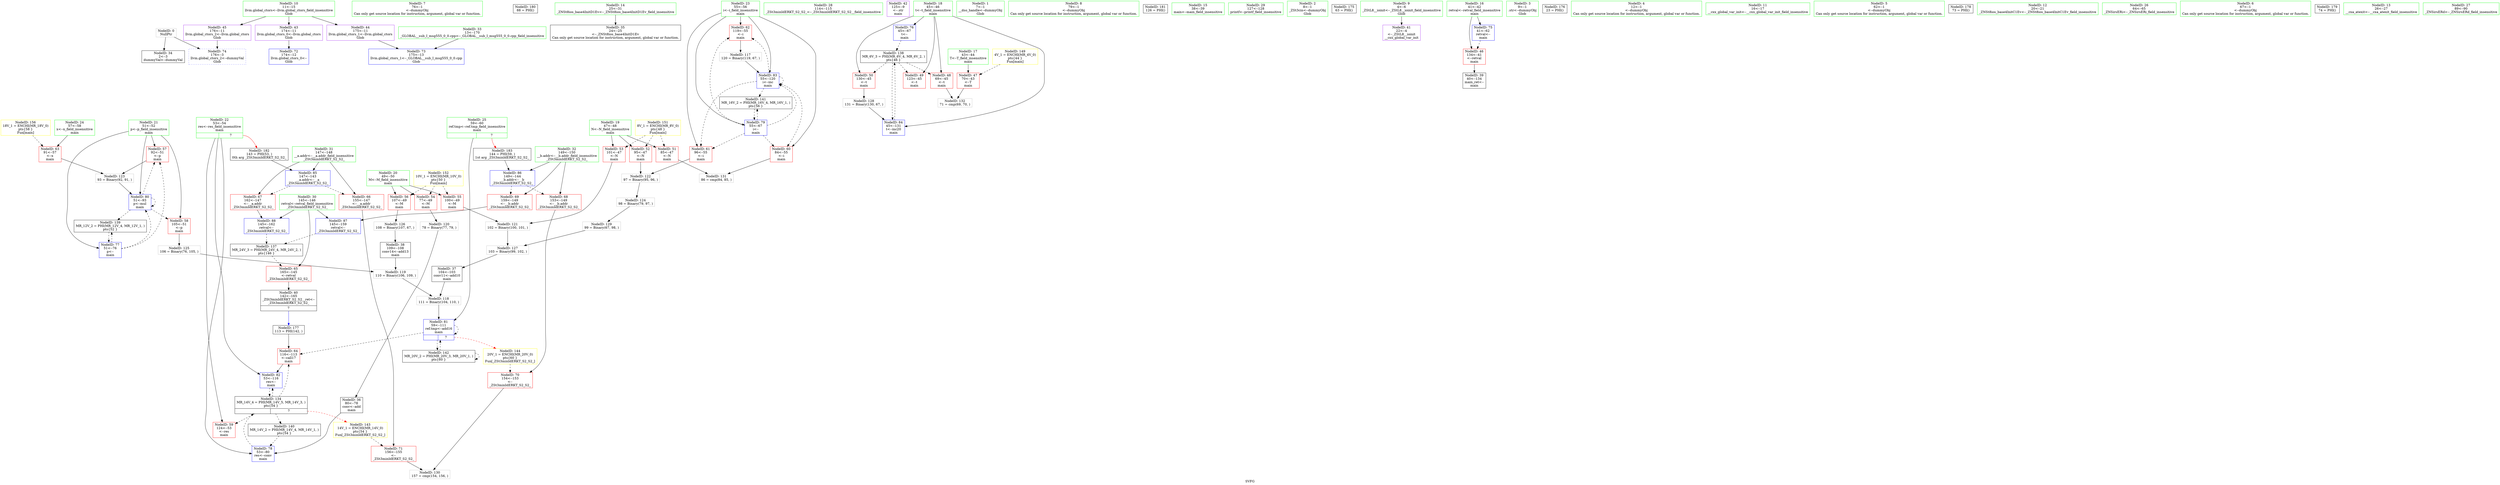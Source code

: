 digraph "SVFG" {
	label="SVFG";

	Node0x560c73366650 [shape=record,color=grey,label="{NodeID: 0\nNullPtr}"];
	Node0x560c73366650 -> Node0x560c7337c5c0[style=solid];
	Node0x560c73366650 -> Node0x560c7337f7b0[style=solid];
	Node0x560c7337afd0 [shape=record,color=green,label="{NodeID: 7\n76\<--1\n\<--dummyObj\nCan only get source location for instruction, argument, global var or function.}"];
	Node0x560c73395960 [shape=record,color=black,label="{NodeID: 180\n88 = PHI()\n}"];
	Node0x560c7337b430 [shape=record,color=green,label="{NodeID: 14\n25\<--31\n_ZNSt8ios_base4InitD1Ev\<--_ZNSt8ios_base4InitD1Ev_field_insensitive\n}"];
	Node0x560c7337b430 -> Node0x560c7337c6c0[style=solid];
	Node0x560c7337ba40 [shape=record,color=green,label="{NodeID: 21\n51\<--52\np\<--p_field_insensitive\nmain\n}"];
	Node0x560c7337ba40 -> Node0x560c7337e980[style=solid];
	Node0x560c7337ba40 -> Node0x560c7337ea50[style=solid];
	Node0x560c7337ba40 -> Node0x560c7337fa50[style=solid];
	Node0x560c7337ba40 -> Node0x560c7337fcc0[style=solid];
	Node0x560c7337c050 [shape=record,color=green,label="{NodeID: 28\n114\<--115\n_ZSt3minIdERKT_S2_S2_\<--_ZSt3minIdERKT_S2_S2__field_insensitive\n}"];
	Node0x560c73382720 [shape=record,color=grey,label="{NodeID: 118\n111 = Binary(104, 110, )\n}"];
	Node0x560c73382720 -> Node0x560c7337fd90[style=solid];
	Node0x560c7337c6c0 [shape=record,color=black,label="{NodeID: 35\n24\<--25\n\<--_ZNSt8ios_base4InitD1Ev\nCan only get source location for instruction, argument, global var or function.}"];
	Node0x560c733831a0 [shape=record,color=grey,label="{NodeID: 125\n106 = Binary(76, 105, )\n}"];
	Node0x560c733831a0 -> Node0x560c733828a0[style=solid];
	Node0x560c7337cca0 [shape=record,color=purple,label="{NodeID: 42\n125\<--9\n\<--.str\nmain\n}"];
	Node0x560c7337da60 [shape=record,color=grey,label="{NodeID: 132\n71 = cmp(69, 70, )\n}"];
	Node0x560c7337e300 [shape=record,color=red,label="{NodeID: 49\n123\<--45\n\<--t\nmain\n}"];
	Node0x560c7338a540 [shape=record,color=black,label="{NodeID: 139\nMR_12V_2 = PHI(MR_12V_4, MR_12V_1, )\npts\{52 \}\n}"];
	Node0x560c7338a540 -> Node0x560c7337fa50[style=dashed];
	Node0x560c7337e8b0 [shape=record,color=red,label="{NodeID: 56\n107\<--49\n\<--M\nmain\n}"];
	Node0x560c7337e8b0 -> Node0x560c73383320[style=solid];
	Node0x560c7337ee60 [shape=record,color=red,label="{NodeID: 63\n91\<--57\n\<--x\nmain\n}"];
	Node0x560c7337ee60 -> Node0x560c73382ea0[style=solid];
	Node0x560c7337f410 [shape=record,color=red,label="{NodeID: 70\n154\<--153\n\<--\n_ZSt3minIdERKT_S2_S2_\n}"];
	Node0x560c7337f410 -> Node0x560c73383920[style=solid];
	Node0x560c7337fa50 [shape=record,color=blue,label="{NodeID: 77\n51\<--76\np\<--\nmain\n}"];
	Node0x560c7337fa50 -> Node0x560c7337e980[style=dashed];
	Node0x560c7337fa50 -> Node0x560c7337fcc0[style=dashed];
	Node0x560c7337fa50 -> Node0x560c7338a540[style=dashed];
	Node0x560c73380000 [shape=record,color=blue,label="{NodeID: 84\n45\<--131\nt\<--inc20\nmain\n}"];
	Node0x560c73380000 -> Node0x560c7338a040[style=dashed];
	Node0x560c7337a4c0 [shape=record,color=green,label="{NodeID: 1\n7\<--1\n__dso_handle\<--dummyObj\nGlob }"];
	Node0x560c7337b060 [shape=record,color=green,label="{NodeID: 8\n79\<--1\n\<--dummyObj\nCan only get source location for instruction, argument, global var or function.}"];
	Node0x560c73395a30 [shape=record,color=black,label="{NodeID: 181\n126 = PHI()\n}"];
	Node0x560c7337b530 [shape=record,color=green,label="{NodeID: 15\n38\<--39\nmain\<--main_field_insensitive\n}"];
	Node0x560c7337bb10 [shape=record,color=green,label="{NodeID: 22\n53\<--54\nres\<--res_field_insensitive\nmain\n|{|<s3>7}}"];
	Node0x560c7337bb10 -> Node0x560c7337eb20[style=solid];
	Node0x560c7337bb10 -> Node0x560c7337fb20[style=solid];
	Node0x560c7337bb10 -> Node0x560c7337fe60[style=solid];
	Node0x560c7337bb10:s3 -> Node0x560c73395b00[style=solid,color=red];
	Node0x560c7337c150 [shape=record,color=green,label="{NodeID: 29\n127\<--128\nprintf\<--printf_field_insensitive\n}"];
	Node0x560c733828a0 [shape=record,color=grey,label="{NodeID: 119\n110 = Binary(106, 109, )\n}"];
	Node0x560c733828a0 -> Node0x560c73382720[style=solid];
	Node0x560c7337c7c0 [shape=record,color=black,label="{NodeID: 36\n80\<--78\nconv\<--add\nmain\n}"];
	Node0x560c7337c7c0 -> Node0x560c7337fb20[style=solid];
	Node0x560c73383320 [shape=record,color=grey,label="{NodeID: 126\n108 = Binary(107, 67, )\n}"];
	Node0x560c73383320 -> Node0x560c7337c960[style=solid];
	Node0x560c7337cd70 [shape=record,color=purple,label="{NodeID: 43\n174\<--11\nllvm.global_ctors_0\<--llvm.global_ctors\nGlob }"];
	Node0x560c7337cd70 -> Node0x560c7337f5b0[style=solid];
	Node0x560c7337e3d0 [shape=record,color=red,label="{NodeID: 50\n130\<--45\n\<--t\nmain\n}"];
	Node0x560c7337e3d0 -> Node0x560c73383620[style=solid];
	Node0x560c7338aa40 [shape=record,color=black,label="{NodeID: 140\nMR_14V_2 = PHI(MR_14V_4, MR_14V_1, )\npts\{54 \}\n}"];
	Node0x560c7338aa40 -> Node0x560c7337fb20[style=dashed];
	Node0x560c7337e980 [shape=record,color=red,label="{NodeID: 57\n92\<--51\n\<--p\nmain\n}"];
	Node0x560c7337e980 -> Node0x560c73382ea0[style=solid];
	Node0x560c7337ef30 [shape=record,color=red,label="{NodeID: 64\n116\<--113\n\<--call17\nmain\n}"];
	Node0x560c7337ef30 -> Node0x560c7337fe60[style=solid];
	Node0x560c7337f4e0 [shape=record,color=red,label="{NodeID: 71\n156\<--155\n\<--\n_ZSt3minIdERKT_S2_S2_\n}"];
	Node0x560c7337f4e0 -> Node0x560c73383920[style=solid];
	Node0x560c7337fb20 [shape=record,color=blue,label="{NodeID: 78\n53\<--80\nres\<--conv\nmain\n}"];
	Node0x560c7337fb20 -> Node0x560c73388c40[style=dashed];
	Node0x560c733800d0 [shape=record,color=blue,label="{NodeID: 85\n147\<--143\n__a.addr\<--__a\n_ZSt3minIdERKT_S2_S2_\n}"];
	Node0x560c733800d0 -> Node0x560c7337f0d0[style=dashed];
	Node0x560c733800d0 -> Node0x560c7337f1a0[style=dashed];
	Node0x560c7337a550 [shape=record,color=green,label="{NodeID: 2\n8\<--1\n_ZSt3cin\<--dummyObj\nGlob }"];
	Node0x560c731d3d50 [shape=record,color=black,label="{NodeID: 175\n63 = PHI()\n}"];
	Node0x560c7337b0f0 [shape=record,color=green,label="{NodeID: 9\n4\<--6\n_ZStL8__ioinit\<--_ZStL8__ioinit_field_insensitive\nGlob }"];
	Node0x560c7337b0f0 -> Node0x560c7337cbd0[style=solid];
	Node0x560c73395b00 [shape=record,color=black,label="{NodeID: 182\n143 = PHI(53, )\n0th arg _ZSt3minIdERKT_S2_S2_ }"];
	Node0x560c73395b00 -> Node0x560c733800d0[style=solid];
	Node0x560c7337b630 [shape=record,color=green,label="{NodeID: 16\n41\<--42\nretval\<--retval_field_insensitive\nmain\n}"];
	Node0x560c7337b630 -> Node0x560c7337d070[style=solid];
	Node0x560c7337b630 -> Node0x560c7337f8b0[style=solid];
	Node0x560c7337bbe0 [shape=record,color=green,label="{NodeID: 23\n55\<--56\ni\<--i_field_insensitive\nmain\n}"];
	Node0x560c7337bbe0 -> Node0x560c7337ebf0[style=solid];
	Node0x560c7337bbe0 -> Node0x560c7337ecc0[style=solid];
	Node0x560c7337bbe0 -> Node0x560c7337ed90[style=solid];
	Node0x560c7337bbe0 -> Node0x560c7337fbf0[style=solid];
	Node0x560c7337bbe0 -> Node0x560c7337ff30[style=solid];
	Node0x560c7337c250 [shape=record,color=green,label="{NodeID: 30\n145\<--146\nretval\<--retval_field_insensitive\n_ZSt3minIdERKT_S2_S2_\n}"];
	Node0x560c7337c250 -> Node0x560c7337f000[style=solid];
	Node0x560c7337c250 -> Node0x560c73380270[style=solid];
	Node0x560c7337c250 -> Node0x560c73380340[style=solid];
	Node0x560c73382a20 [shape=record,color=grey,label="{NodeID: 120\n78 = Binary(77, 79, )\n}"];
	Node0x560c73382a20 -> Node0x560c7337c7c0[style=solid];
	Node0x560c7337c890 [shape=record,color=black,label="{NodeID: 37\n104\<--103\nconv11\<--add10\nmain\n}"];
	Node0x560c7337c890 -> Node0x560c73382720[style=solid];
	Node0x560c733834a0 [shape=record,color=grey,label="{NodeID: 127\n103 = Binary(99, 102, )\n}"];
	Node0x560c733834a0 -> Node0x560c7337c890[style=solid];
	Node0x560c7337ce70 [shape=record,color=purple,label="{NodeID: 44\n175\<--11\nllvm.global_ctors_1\<--llvm.global_ctors\nGlob }"];
	Node0x560c7337ce70 -> Node0x560c7337f6b0[style=solid];
	Node0x560c73388c40 [shape=record,color=black,label="{NodeID: 134\nMR_14V_4 = PHI(MR_14V_5, MR_14V_3, )\npts\{54 \}\n|{|<s4>7}}"];
	Node0x560c73388c40 -> Node0x560c7337eb20[style=dashed];
	Node0x560c73388c40 -> Node0x560c7337ef30[style=dashed];
	Node0x560c73388c40 -> Node0x560c7337fe60[style=dashed];
	Node0x560c73388c40 -> Node0x560c7338aa40[style=dashed];
	Node0x560c73388c40:s4 -> Node0x560c7338b940[style=dashed,color=red];
	Node0x560c7337e4a0 [shape=record,color=red,label="{NodeID: 51\n85\<--47\n\<--N\nmain\n}"];
	Node0x560c7337e4a0 -> Node0x560c73383aa0[style=solid];
	Node0x560c7338af40 [shape=record,color=black,label="{NodeID: 141\nMR_16V_2 = PHI(MR_16V_4, MR_16V_1, )\npts\{56 \}\n}"];
	Node0x560c7338af40 -> Node0x560c7337fbf0[style=dashed];
	Node0x560c7337ea50 [shape=record,color=red,label="{NodeID: 58\n105\<--51\n\<--p\nmain\n}"];
	Node0x560c7337ea50 -> Node0x560c733831a0[style=solid];
	Node0x560c7337f000 [shape=record,color=red,label="{NodeID: 65\n165\<--145\n\<--retval\n_ZSt3minIdERKT_S2_S2_\n}"];
	Node0x560c7337f000 -> Node0x560c7337cb00[style=solid];
	Node0x560c7337f5b0 [shape=record,color=blue,label="{NodeID: 72\n174\<--12\nllvm.global_ctors_0\<--\nGlob }"];
	Node0x560c7337fbf0 [shape=record,color=blue,label="{NodeID: 79\n55\<--67\ni\<--\nmain\n}"];
	Node0x560c7337fbf0 -> Node0x560c7337ebf0[style=dashed];
	Node0x560c7337fbf0 -> Node0x560c7337ecc0[style=dashed];
	Node0x560c7337fbf0 -> Node0x560c7337ed90[style=dashed];
	Node0x560c7337fbf0 -> Node0x560c7337ff30[style=dashed];
	Node0x560c7337fbf0 -> Node0x560c7338af40[style=dashed];
	Node0x560c733801a0 [shape=record,color=blue,label="{NodeID: 86\n149\<--144\n__b.addr\<--__b\n_ZSt3minIdERKT_S2_S2_\n}"];
	Node0x560c733801a0 -> Node0x560c7337f270[style=dashed];
	Node0x560c733801a0 -> Node0x560c7337f340[style=dashed];
	Node0x560c7337a5e0 [shape=record,color=green,label="{NodeID: 3\n9\<--1\n.str\<--dummyObj\nGlob }"];
	Node0x560c73394db0 [shape=record,color=black,label="{NodeID: 176\n23 = PHI()\n}"];
	Node0x560c7337b180 [shape=record,color=green,label="{NodeID: 10\n11\<--15\nllvm.global_ctors\<--llvm.global_ctors_field_insensitive\nGlob }"];
	Node0x560c7337b180 -> Node0x560c7337cd70[style=solid];
	Node0x560c7337b180 -> Node0x560c7337ce70[style=solid];
	Node0x560c7337b180 -> Node0x560c7337cf70[style=solid];
	Node0x560c73395cc0 [shape=record,color=black,label="{NodeID: 183\n144 = PHI(59, )\n1st arg _ZSt3minIdERKT_S2_S2_ }"];
	Node0x560c73395cc0 -> Node0x560c733801a0[style=solid];
	Node0x560c7337b700 [shape=record,color=green,label="{NodeID: 17\n43\<--44\nT\<--T_field_insensitive\nmain\n}"];
	Node0x560c7337b700 -> Node0x560c7337d140[style=solid];
	Node0x560c7337bcb0 [shape=record,color=green,label="{NodeID: 24\n57\<--58\nx\<--x_field_insensitive\nmain\n}"];
	Node0x560c7337bcb0 -> Node0x560c7337ee60[style=solid];
	Node0x560c7337c320 [shape=record,color=green,label="{NodeID: 31\n147\<--148\n__a.addr\<--__a.addr_field_insensitive\n_ZSt3minIdERKT_S2_S2_\n}"];
	Node0x560c7337c320 -> Node0x560c7337f0d0[style=solid];
	Node0x560c7337c320 -> Node0x560c7337f1a0[style=solid];
	Node0x560c7337c320 -> Node0x560c733800d0[style=solid];
	Node0x560c73382ba0 [shape=record,color=grey,label="{NodeID: 121\n102 = Binary(100, 101, )\n}"];
	Node0x560c73382ba0 -> Node0x560c733834a0[style=solid];
	Node0x560c7337c960 [shape=record,color=black,label="{NodeID: 38\n109\<--108\nconv14\<--add13\nmain\n}"];
	Node0x560c7337c960 -> Node0x560c733828a0[style=solid];
	Node0x560c73383620 [shape=record,color=grey,label="{NodeID: 128\n131 = Binary(130, 67, )\n}"];
	Node0x560c73383620 -> Node0x560c73380000[style=solid];
	Node0x560c7337cf70 [shape=record,color=purple,label="{NodeID: 45\n176\<--11\nllvm.global_ctors_2\<--llvm.global_ctors\nGlob }"];
	Node0x560c7337cf70 -> Node0x560c7337f7b0[style=solid];
	Node0x560c7337e570 [shape=record,color=red,label="{NodeID: 52\n95\<--47\n\<--N\nmain\n}"];
	Node0x560c7337e570 -> Node0x560c73382d20[style=solid];
	Node0x560c7338b440 [shape=record,color=black,label="{NodeID: 142\nMR_20V_2 = PHI(MR_20V_3, MR_20V_1, )\npts\{60 \}\n}"];
	Node0x560c7338b440 -> Node0x560c7337fd90[style=dashed];
	Node0x560c7338b440 -> Node0x560c7338b440[style=dashed];
	Node0x560c7337eb20 [shape=record,color=red,label="{NodeID: 59\n124\<--53\n\<--res\nmain\n}"];
	Node0x560c7338c8f0 [shape=record,color=yellow,style=double,label="{NodeID: 149\n4V_1 = ENCHI(MR_4V_0)\npts\{44 \}\nFun[main]}"];
	Node0x560c7338c8f0 -> Node0x560c7337d140[style=dashed];
	Node0x560c7337f0d0 [shape=record,color=red,label="{NodeID: 66\n155\<--147\n\<--__a.addr\n_ZSt3minIdERKT_S2_S2_\n}"];
	Node0x560c7337f0d0 -> Node0x560c7337f4e0[style=solid];
	Node0x560c7338cf10 [shape=record,color=yellow,style=double,label="{NodeID: 156\n18V_1 = ENCHI(MR_18V_0)\npts\{58 \}\nFun[main]}"];
	Node0x560c7338cf10 -> Node0x560c7337ee60[style=dashed];
	Node0x560c7337f6b0 [shape=record,color=blue,label="{NodeID: 73\n175\<--13\nllvm.global_ctors_1\<--_GLOBAL__sub_I_msg555_0_0.cpp\nGlob }"];
	Node0x560c7337fcc0 [shape=record,color=blue,label="{NodeID: 80\n51\<--93\np\<--mul\nmain\n}"];
	Node0x560c7337fcc0 -> Node0x560c7337e980[style=dashed];
	Node0x560c7337fcc0 -> Node0x560c7337ea50[style=dashed];
	Node0x560c7337fcc0 -> Node0x560c7337fcc0[style=dashed];
	Node0x560c7337fcc0 -> Node0x560c7338a540[style=dashed];
	Node0x560c73380270 [shape=record,color=blue,label="{NodeID: 87\n145\<--159\nretval\<--\n_ZSt3minIdERKT_S2_S2_\n}"];
	Node0x560c73380270 -> Node0x560c73389b40[style=dashed];
	Node0x560c7337a670 [shape=record,color=green,label="{NodeID: 4\n12\<--1\n\<--dummyObj\nCan only get source location for instruction, argument, global var or function.}"];
	Node0x560c73394eb0 [shape=record,color=black,label="{NodeID: 177\n113 = PHI(142, )\n}"];
	Node0x560c73394eb0 -> Node0x560c7337ef30[style=solid];
	Node0x560c7337b210 [shape=record,color=green,label="{NodeID: 11\n16\<--17\n__cxx_global_var_init\<--__cxx_global_var_init_field_insensitive\n}"];
	Node0x560c7337b7d0 [shape=record,color=green,label="{NodeID: 18\n45\<--46\nt\<--t_field_insensitive\nmain\n}"];
	Node0x560c7337b7d0 -> Node0x560c7337e230[style=solid];
	Node0x560c7337b7d0 -> Node0x560c7337e300[style=solid];
	Node0x560c7337b7d0 -> Node0x560c7337e3d0[style=solid];
	Node0x560c7337b7d0 -> Node0x560c7337f980[style=solid];
	Node0x560c7337b7d0 -> Node0x560c73380000[style=solid];
	Node0x560c7337bd80 [shape=record,color=green,label="{NodeID: 25\n59\<--60\nref.tmp\<--ref.tmp_field_insensitive\nmain\n|{|<s1>7}}"];
	Node0x560c7337bd80 -> Node0x560c7337fd90[style=solid];
	Node0x560c7337bd80:s1 -> Node0x560c73395cc0[style=solid,color=red];
	Node0x560c7337c3f0 [shape=record,color=green,label="{NodeID: 32\n149\<--150\n__b.addr\<--__b.addr_field_insensitive\n_ZSt3minIdERKT_S2_S2_\n}"];
	Node0x560c7337c3f0 -> Node0x560c7337f270[style=solid];
	Node0x560c7337c3f0 -> Node0x560c7337f340[style=solid];
	Node0x560c7337c3f0 -> Node0x560c733801a0[style=solid];
	Node0x560c73382d20 [shape=record,color=grey,label="{NodeID: 122\n97 = Binary(95, 96, )\n}"];
	Node0x560c73382d20 -> Node0x560c73383020[style=solid];
	Node0x560c7337ca30 [shape=record,color=black,label="{NodeID: 39\n40\<--134\nmain_ret\<--\nmain\n}"];
	Node0x560c733837a0 [shape=record,color=grey,label="{NodeID: 129\n99 = Binary(67, 98, )\n}"];
	Node0x560c733837a0 -> Node0x560c733834a0[style=solid];
	Node0x560c7337d070 [shape=record,color=red,label="{NodeID: 46\n134\<--41\n\<--retval\nmain\n}"];
	Node0x560c7337d070 -> Node0x560c7337ca30[style=solid];
	Node0x560c7337e640 [shape=record,color=red,label="{NodeID: 53\n101\<--47\n\<--N\nmain\n}"];
	Node0x560c7337e640 -> Node0x560c73382ba0[style=solid];
	Node0x560c7338b940 [shape=record,color=yellow,style=double,label="{NodeID: 143\n14V_1 = ENCHI(MR_14V_0)\npts\{54 \}\nFun[_ZSt3minIdERKT_S2_S2_]}"];
	Node0x560c7338b940 -> Node0x560c7337f4e0[style=dashed];
	Node0x560c7337ebf0 [shape=record,color=red,label="{NodeID: 60\n84\<--55\n\<--i\nmain\n}"];
	Node0x560c7337ebf0 -> Node0x560c73383aa0[style=solid];
	Node0x560c7337f1a0 [shape=record,color=red,label="{NodeID: 67\n162\<--147\n\<--__a.addr\n_ZSt3minIdERKT_S2_S2_\n}"];
	Node0x560c7337f1a0 -> Node0x560c73380340[style=solid];
	Node0x560c7337f7b0 [shape=record,color=blue, style = dotted,label="{NodeID: 74\n176\<--3\nllvm.global_ctors_2\<--dummyVal\nGlob }"];
	Node0x560c7337fd90 [shape=record,color=blue,label="{NodeID: 81\n59\<--111\nref.tmp\<--add16\nmain\n|{|<s3>7}}"];
	Node0x560c7337fd90 -> Node0x560c7337ef30[style=dashed];
	Node0x560c7337fd90 -> Node0x560c7337fd90[style=dashed];
	Node0x560c7337fd90 -> Node0x560c7338b440[style=dashed];
	Node0x560c7337fd90:s3 -> Node0x560c7338c460[style=dashed,color=red];
	Node0x560c73380340 [shape=record,color=blue,label="{NodeID: 88\n145\<--162\nretval\<--\n_ZSt3minIdERKT_S2_S2_\n}"];
	Node0x560c73380340 -> Node0x560c73389b40[style=dashed];
	Node0x560c7337aeb0 [shape=record,color=green,label="{NodeID: 5\n62\<--1\n\<--dummyObj\nCan only get source location for instruction, argument, global var or function.}"];
	Node0x560c733957c0 [shape=record,color=black,label="{NodeID: 178\n73 = PHI()\n}"];
	Node0x560c7337b2a0 [shape=record,color=green,label="{NodeID: 12\n20\<--21\n_ZNSt8ios_base4InitC1Ev\<--_ZNSt8ios_base4InitC1Ev_field_insensitive\n}"];
	Node0x560c7337b8a0 [shape=record,color=green,label="{NodeID: 19\n47\<--48\nN\<--N_field_insensitive\nmain\n}"];
	Node0x560c7337b8a0 -> Node0x560c7337e4a0[style=solid];
	Node0x560c7337b8a0 -> Node0x560c7337e570[style=solid];
	Node0x560c7337b8a0 -> Node0x560c7337e640[style=solid];
	Node0x560c7337be50 [shape=record,color=green,label="{NodeID: 26\n64\<--65\n_ZNSirsERi\<--_ZNSirsERi_field_insensitive\n}"];
	Node0x560c7337c4c0 [shape=record,color=green,label="{NodeID: 33\n13\<--170\n_GLOBAL__sub_I_msg555_0_0.cpp\<--_GLOBAL__sub_I_msg555_0_0.cpp_field_insensitive\n}"];
	Node0x560c7337c4c0 -> Node0x560c7337f6b0[style=solid];
	Node0x560c73382ea0 [shape=record,color=grey,label="{NodeID: 123\n93 = Binary(92, 91, )\n}"];
	Node0x560c73382ea0 -> Node0x560c7337fcc0[style=solid];
	Node0x560c7337cb00 [shape=record,color=black,label="{NodeID: 40\n142\<--165\n_ZSt3minIdERKT_S2_S2__ret\<--\n_ZSt3minIdERKT_S2_S2_\n|{<s0>7}}"];
	Node0x560c7337cb00:s0 -> Node0x560c73394eb0[style=solid,color=blue];
	Node0x560c73383920 [shape=record,color=grey,label="{NodeID: 130\n157 = cmp(154, 156, )\n}"];
	Node0x560c7337d140 [shape=record,color=red,label="{NodeID: 47\n70\<--43\n\<--T\nmain\n}"];
	Node0x560c7337d140 -> Node0x560c7337da60[style=solid];
	Node0x560c73389b40 [shape=record,color=black,label="{NodeID: 137\nMR_24V_3 = PHI(MR_24V_4, MR_24V_2, )\npts\{146 \}\n}"];
	Node0x560c73389b40 -> Node0x560c7337f000[style=dashed];
	Node0x560c7337e710 [shape=record,color=red,label="{NodeID: 54\n77\<--49\n\<--M\nmain\n}"];
	Node0x560c7337e710 -> Node0x560c73382a20[style=solid];
	Node0x560c7338c460 [shape=record,color=yellow,style=double,label="{NodeID: 144\n20V_1 = ENCHI(MR_20V_0)\npts\{60 \}\nFun[_ZSt3minIdERKT_S2_S2_]}"];
	Node0x560c7338c460 -> Node0x560c7337f410[style=dashed];
	Node0x560c7337ecc0 [shape=record,color=red,label="{NodeID: 61\n96\<--55\n\<--i\nmain\n}"];
	Node0x560c7337ecc0 -> Node0x560c73382d20[style=solid];
	Node0x560c7338cab0 [shape=record,color=yellow,style=double,label="{NodeID: 151\n8V_1 = ENCHI(MR_8V_0)\npts\{48 \}\nFun[main]}"];
	Node0x560c7338cab0 -> Node0x560c7337e4a0[style=dashed];
	Node0x560c7338cab0 -> Node0x560c7337e570[style=dashed];
	Node0x560c7338cab0 -> Node0x560c7337e640[style=dashed];
	Node0x560c7337f270 [shape=record,color=red,label="{NodeID: 68\n153\<--149\n\<--__b.addr\n_ZSt3minIdERKT_S2_S2_\n}"];
	Node0x560c7337f270 -> Node0x560c7337f410[style=solid];
	Node0x560c7337f8b0 [shape=record,color=blue,label="{NodeID: 75\n41\<--62\nretval\<--\nmain\n}"];
	Node0x560c7337f8b0 -> Node0x560c7337d070[style=dashed];
	Node0x560c7337fe60 [shape=record,color=blue,label="{NodeID: 82\n53\<--116\nres\<--\nmain\n}"];
	Node0x560c7337fe60 -> Node0x560c73388c40[style=dashed];
	Node0x560c7337af40 [shape=record,color=green,label="{NodeID: 6\n67\<--1\n\<--dummyObj\nCan only get source location for instruction, argument, global var or function.}"];
	Node0x560c73395890 [shape=record,color=black,label="{NodeID: 179\n74 = PHI()\n}"];
	Node0x560c7337b330 [shape=record,color=green,label="{NodeID: 13\n26\<--27\n__cxa_atexit\<--__cxa_atexit_field_insensitive\n}"];
	Node0x560c7337b970 [shape=record,color=green,label="{NodeID: 20\n49\<--50\nM\<--M_field_insensitive\nmain\n}"];
	Node0x560c7337b970 -> Node0x560c7337e710[style=solid];
	Node0x560c7337b970 -> Node0x560c7337e7e0[style=solid];
	Node0x560c7337b970 -> Node0x560c7337e8b0[style=solid];
	Node0x560c7337bf50 [shape=record,color=green,label="{NodeID: 27\n89\<--90\n_ZNSirsERd\<--_ZNSirsERd_field_insensitive\n}"];
	Node0x560c733825e0 [shape=record,color=grey,label="{NodeID: 117\n120 = Binary(119, 67, )\n}"];
	Node0x560c733825e0 -> Node0x560c7337ff30[style=solid];
	Node0x560c7337c5c0 [shape=record,color=black,label="{NodeID: 34\n2\<--3\ndummyVal\<--dummyVal\n}"];
	Node0x560c73383020 [shape=record,color=grey,label="{NodeID: 124\n98 = Binary(79, 97, )\n}"];
	Node0x560c73383020 -> Node0x560c733837a0[style=solid];
	Node0x560c7337cbd0 [shape=record,color=purple,label="{NodeID: 41\n22\<--4\n\<--_ZStL8__ioinit\n__cxx_global_var_init\n}"];
	Node0x560c73383aa0 [shape=record,color=grey,label="{NodeID: 131\n86 = cmp(84, 85, )\n}"];
	Node0x560c7337e230 [shape=record,color=red,label="{NodeID: 48\n69\<--45\n\<--t\nmain\n}"];
	Node0x560c7337e230 -> Node0x560c7337da60[style=solid];
	Node0x560c7338a040 [shape=record,color=black,label="{NodeID: 138\nMR_6V_3 = PHI(MR_6V_4, MR_6V_2, )\npts\{46 \}\n}"];
	Node0x560c7338a040 -> Node0x560c7337e230[style=dashed];
	Node0x560c7338a040 -> Node0x560c7337e300[style=dashed];
	Node0x560c7338a040 -> Node0x560c7337e3d0[style=dashed];
	Node0x560c7338a040 -> Node0x560c73380000[style=dashed];
	Node0x560c7337e7e0 [shape=record,color=red,label="{NodeID: 55\n100\<--49\n\<--M\nmain\n}"];
	Node0x560c7337e7e0 -> Node0x560c73382ba0[style=solid];
	Node0x560c7337ed90 [shape=record,color=red,label="{NodeID: 62\n119\<--55\n\<--i\nmain\n}"];
	Node0x560c7337ed90 -> Node0x560c733825e0[style=solid];
	Node0x560c7338cb90 [shape=record,color=yellow,style=double,label="{NodeID: 152\n10V_1 = ENCHI(MR_10V_0)\npts\{50 \}\nFun[main]}"];
	Node0x560c7338cb90 -> Node0x560c7337e710[style=dashed];
	Node0x560c7338cb90 -> Node0x560c7337e7e0[style=dashed];
	Node0x560c7338cb90 -> Node0x560c7337e8b0[style=dashed];
	Node0x560c7337f340 [shape=record,color=red,label="{NodeID: 69\n159\<--149\n\<--__b.addr\n_ZSt3minIdERKT_S2_S2_\n}"];
	Node0x560c7337f340 -> Node0x560c73380270[style=solid];
	Node0x560c7337f980 [shape=record,color=blue,label="{NodeID: 76\n45\<--67\nt\<--\nmain\n}"];
	Node0x560c7337f980 -> Node0x560c7338a040[style=dashed];
	Node0x560c7337ff30 [shape=record,color=blue,label="{NodeID: 83\n55\<--120\ni\<--inc\nmain\n}"];
	Node0x560c7337ff30 -> Node0x560c7337ebf0[style=dashed];
	Node0x560c7337ff30 -> Node0x560c7337ecc0[style=dashed];
	Node0x560c7337ff30 -> Node0x560c7337ed90[style=dashed];
	Node0x560c7337ff30 -> Node0x560c7337ff30[style=dashed];
	Node0x560c7337ff30 -> Node0x560c7338af40[style=dashed];
}
